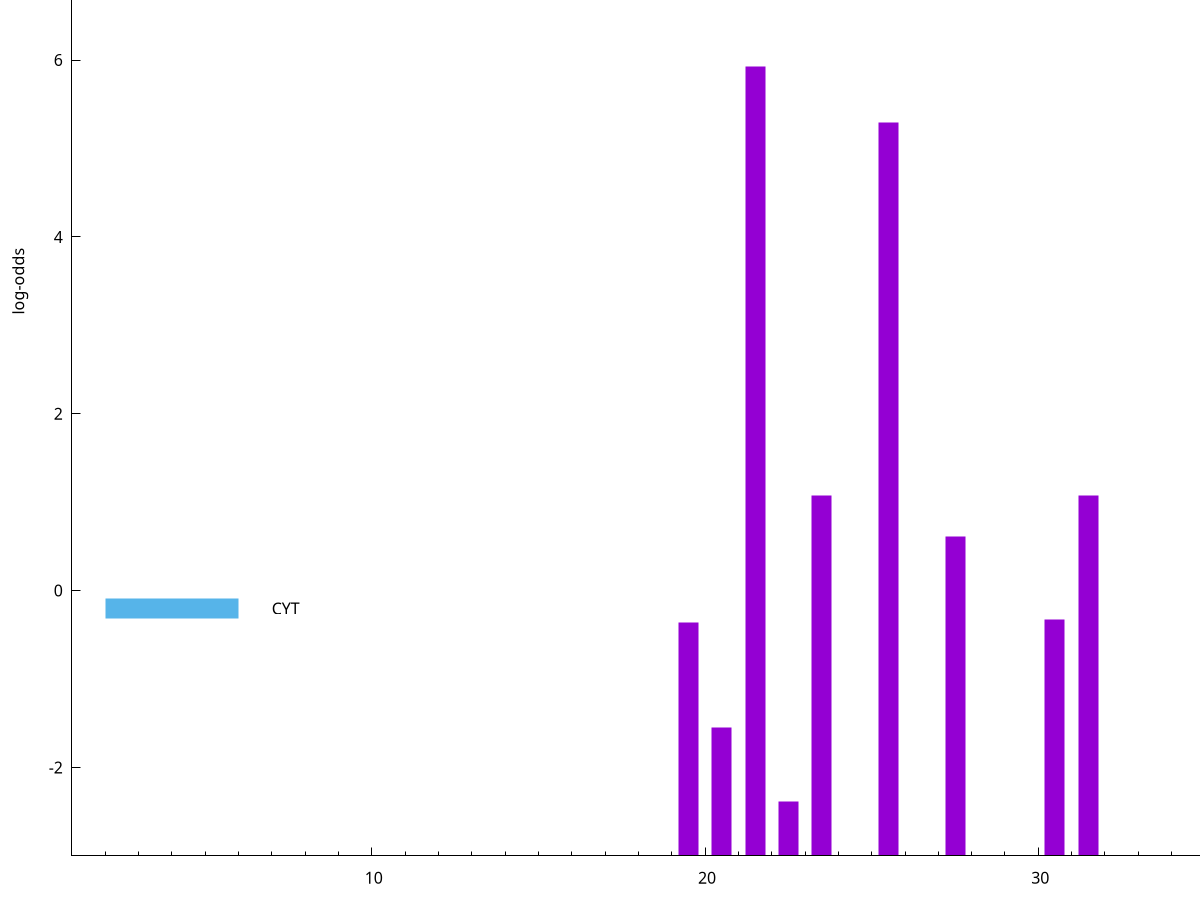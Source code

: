 set title "LipoP predictions for SRR5666403.gff"
set size 2., 1.4
set xrange [1:70] 
set mxtics 10
set yrange [-3:10]
set y2range [0:13]
set ylabel "log-odds"
set term postscript eps color solid "Helvetica" 30
set output "SRR5666403.gff.eps"
set arrow from 2,9.00813 to 6,9.00813 nohead lt 4 lw 20
set label "TMH" at 7,9.00813
set arrow from 2,6.75787 to 6,6.75787 nohead lt 1 lw 20
set label "SpI" at 7,6.75787
set arrow from 2,-0.200913 to 6,-0.200913 nohead lt 3 lw 20
set label "CYT" at 7,-0.200913
set arrow from 2,9.00813 to 6,9.00813 nohead lt 4 lw 20
set label "TMH" at 7,9.00813
# NOTE: The scores below are the log-odds scores with the threshold
# NOTE: subtracted (a hack to make gnuplot make the histogram all
# NOTE: look nice).
plot "-" axes x1y2 title "" with impulses lt 1 lw 20
21.500000 8.931840
25.500000 8.289650
31.500000 4.072440
23.500000 4.071530
27.500000 3.616680
30.500000 2.673889
19.500000 2.639208
20.500000 1.455920
22.500000 0.617560
e
exit
